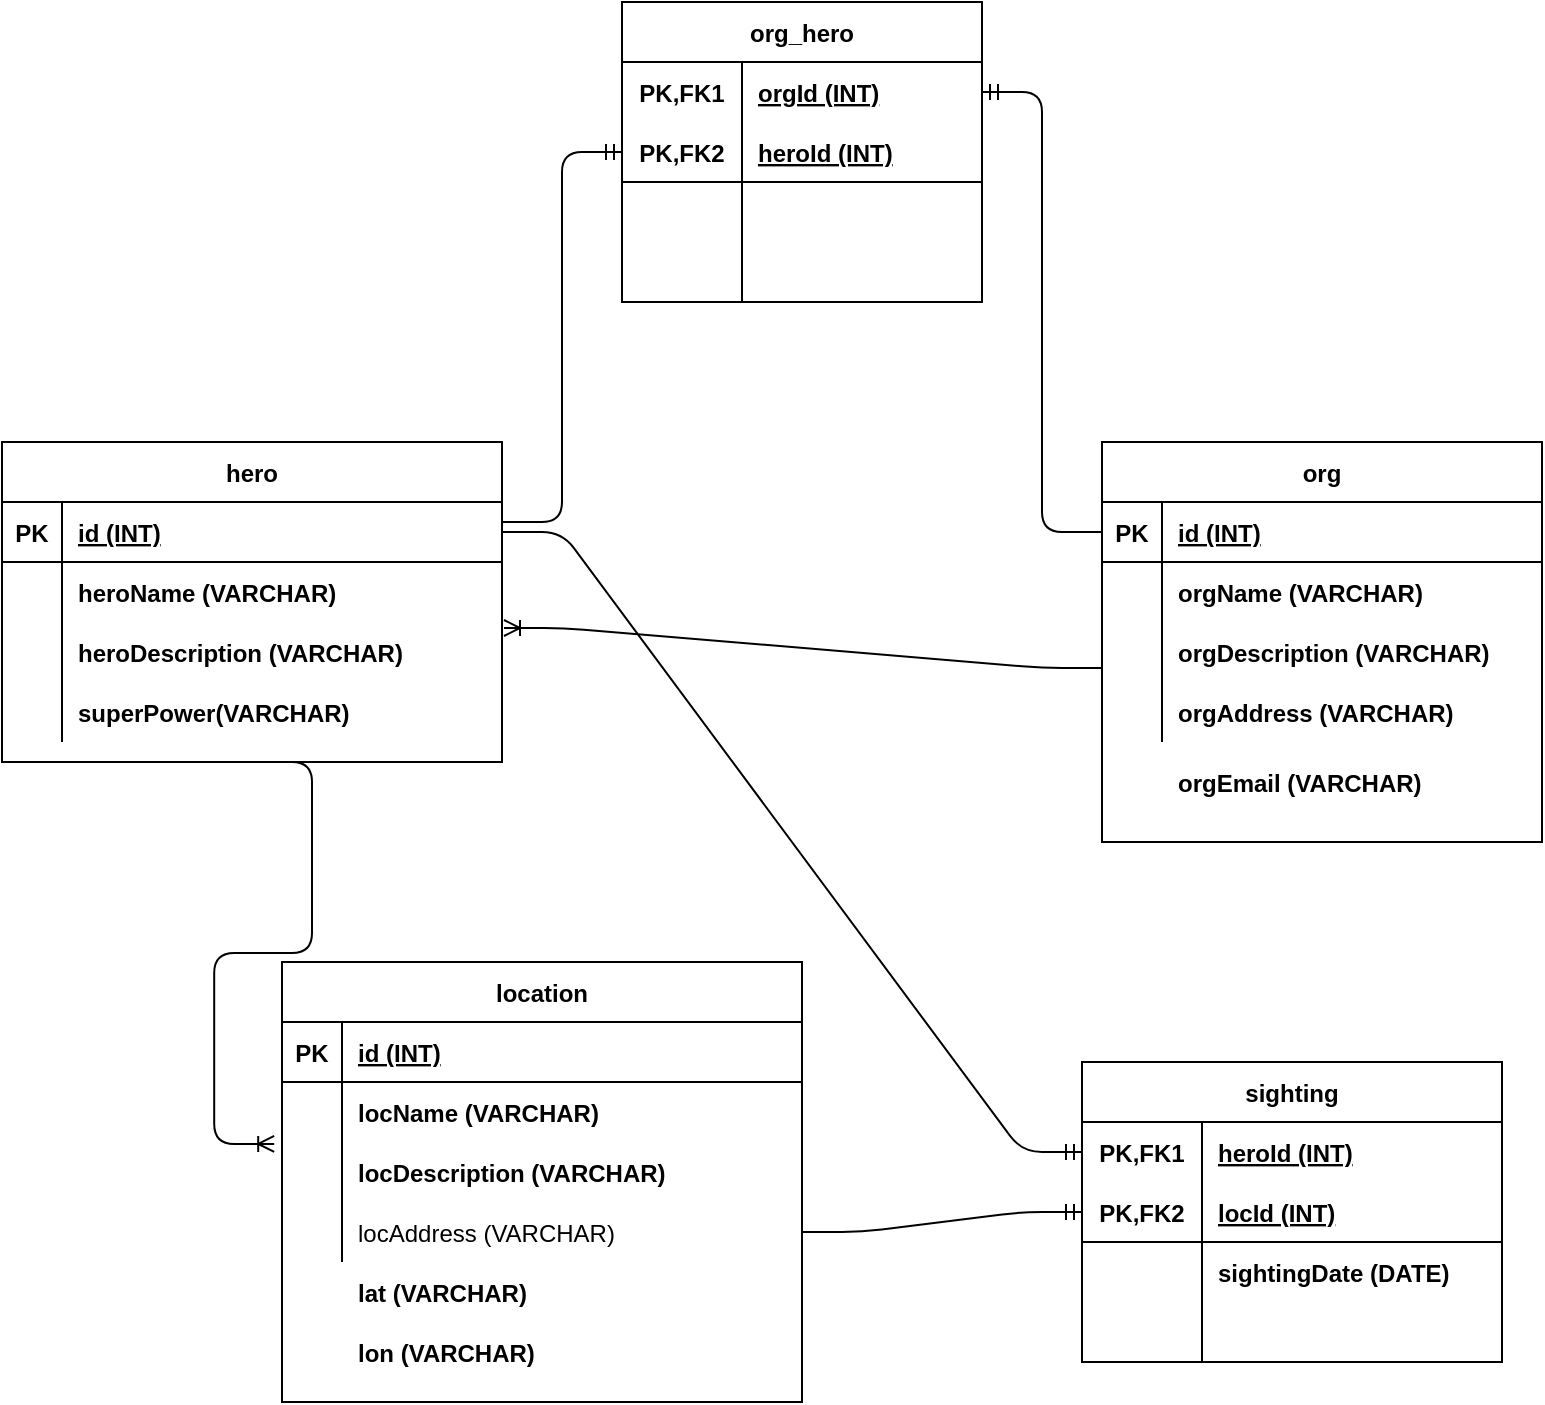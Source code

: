 <mxfile version="14.7.5" type="device"><diagram name="Page-1" id="e56a1550-8fbb-45ad-956c-1786394a9013"><mxGraphModel dx="1422" dy="1630" grid="1" gridSize="10" guides="1" tooltips="1" connect="1" arrows="1" fold="1" page="1" pageScale="1" pageWidth="1100" pageHeight="850" background="none" math="0" shadow="0"><root><mxCell id="0"/><mxCell id="1" parent="0"/><mxCell id="btqOvagxoT4KFBuRqCUV-1" value="hero" style="shape=table;startSize=30;container=1;collapsible=1;childLayout=tableLayout;fixedRows=1;rowLines=0;fontStyle=1;align=center;resizeLast=1;" vertex="1" parent="1"><mxGeometry x="110" y="80" width="250" height="160" as="geometry"/></mxCell><mxCell id="btqOvagxoT4KFBuRqCUV-2" value="" style="shape=partialRectangle;collapsible=0;dropTarget=0;pointerEvents=0;fillColor=none;top=0;left=0;bottom=1;right=0;points=[[0,0.5],[1,0.5]];portConstraint=eastwest;" vertex="1" parent="btqOvagxoT4KFBuRqCUV-1"><mxGeometry y="30" width="250" height="30" as="geometry"/></mxCell><mxCell id="btqOvagxoT4KFBuRqCUV-3" value="PK" style="shape=partialRectangle;connectable=0;fillColor=none;top=0;left=0;bottom=0;right=0;fontStyle=1;overflow=hidden;" vertex="1" parent="btqOvagxoT4KFBuRqCUV-2"><mxGeometry width="30" height="30" as="geometry"/></mxCell><mxCell id="btqOvagxoT4KFBuRqCUV-4" value="id (INT)" style="shape=partialRectangle;connectable=0;fillColor=none;top=0;left=0;bottom=0;right=0;align=left;spacingLeft=6;fontStyle=5;overflow=hidden;" vertex="1" parent="btqOvagxoT4KFBuRqCUV-2"><mxGeometry x="30" width="220" height="30" as="geometry"/></mxCell><mxCell id="btqOvagxoT4KFBuRqCUV-5" value="" style="shape=partialRectangle;collapsible=0;dropTarget=0;pointerEvents=0;fillColor=none;top=0;left=0;bottom=0;right=0;points=[[0,0.5],[1,0.5]];portConstraint=eastwest;" vertex="1" parent="btqOvagxoT4KFBuRqCUV-1"><mxGeometry y="60" width="250" height="30" as="geometry"/></mxCell><mxCell id="btqOvagxoT4KFBuRqCUV-6" value="" style="shape=partialRectangle;connectable=0;fillColor=none;top=0;left=0;bottom=0;right=0;editable=1;overflow=hidden;" vertex="1" parent="btqOvagxoT4KFBuRqCUV-5"><mxGeometry width="30" height="30" as="geometry"/></mxCell><mxCell id="btqOvagxoT4KFBuRqCUV-7" value="heroName (VARCHAR)" style="shape=partialRectangle;connectable=0;fillColor=none;top=0;left=0;bottom=0;right=0;align=left;spacingLeft=6;overflow=hidden;fontStyle=1" vertex="1" parent="btqOvagxoT4KFBuRqCUV-5"><mxGeometry x="30" width="220" height="30" as="geometry"/></mxCell><mxCell id="btqOvagxoT4KFBuRqCUV-8" value="" style="shape=partialRectangle;collapsible=0;dropTarget=0;pointerEvents=0;fillColor=none;top=0;left=0;bottom=0;right=0;points=[[0,0.5],[1,0.5]];portConstraint=eastwest;" vertex="1" parent="btqOvagxoT4KFBuRqCUV-1"><mxGeometry y="90" width="250" height="30" as="geometry"/></mxCell><mxCell id="btqOvagxoT4KFBuRqCUV-9" value="" style="shape=partialRectangle;connectable=0;fillColor=none;top=0;left=0;bottom=0;right=0;editable=1;overflow=hidden;" vertex="1" parent="btqOvagxoT4KFBuRqCUV-8"><mxGeometry width="30" height="30" as="geometry"/></mxCell><mxCell id="btqOvagxoT4KFBuRqCUV-10" value="heroDescription (VARCHAR)" style="shape=partialRectangle;connectable=0;fillColor=none;top=0;left=0;bottom=0;right=0;align=left;spacingLeft=6;overflow=hidden;fontStyle=1" vertex="1" parent="btqOvagxoT4KFBuRqCUV-8"><mxGeometry x="30" width="220" height="30" as="geometry"/></mxCell><mxCell id="btqOvagxoT4KFBuRqCUV-11" value="" style="shape=partialRectangle;collapsible=0;dropTarget=0;pointerEvents=0;fillColor=none;top=0;left=0;bottom=0;right=0;points=[[0,0.5],[1,0.5]];portConstraint=eastwest;" vertex="1" parent="btqOvagxoT4KFBuRqCUV-1"><mxGeometry y="120" width="250" height="30" as="geometry"/></mxCell><mxCell id="btqOvagxoT4KFBuRqCUV-12" value="" style="shape=partialRectangle;connectable=0;fillColor=none;top=0;left=0;bottom=0;right=0;editable=1;overflow=hidden;" vertex="1" parent="btqOvagxoT4KFBuRqCUV-11"><mxGeometry width="30" height="30" as="geometry"/></mxCell><mxCell id="btqOvagxoT4KFBuRqCUV-13" value="superPower(VARCHAR)" style="shape=partialRectangle;connectable=0;fillColor=none;top=0;left=0;bottom=0;right=0;align=left;spacingLeft=6;overflow=hidden;fontStyle=1" vertex="1" parent="btqOvagxoT4KFBuRqCUV-11"><mxGeometry x="30" width="220" height="30" as="geometry"/></mxCell><mxCell id="btqOvagxoT4KFBuRqCUV-56" value="" style="group" vertex="1" connectable="0" parent="1"><mxGeometry x="250" y="340" width="260" height="220" as="geometry"/></mxCell><mxCell id="btqOvagxoT4KFBuRqCUV-40" value="location" style="shape=table;startSize=30;container=1;collapsible=1;childLayout=tableLayout;fixedRows=1;rowLines=0;fontStyle=1;align=center;resizeLast=1;" vertex="1" parent="btqOvagxoT4KFBuRqCUV-56"><mxGeometry width="260" height="220" as="geometry"/></mxCell><mxCell id="btqOvagxoT4KFBuRqCUV-41" value="" style="shape=partialRectangle;collapsible=0;dropTarget=0;pointerEvents=0;fillColor=none;top=0;left=0;bottom=1;right=0;points=[[0,0.5],[1,0.5]];portConstraint=eastwest;" vertex="1" parent="btqOvagxoT4KFBuRqCUV-40"><mxGeometry y="30" width="260" height="30" as="geometry"/></mxCell><mxCell id="btqOvagxoT4KFBuRqCUV-42" value="PK" style="shape=partialRectangle;connectable=0;fillColor=none;top=0;left=0;bottom=0;right=0;fontStyle=1;overflow=hidden;" vertex="1" parent="btqOvagxoT4KFBuRqCUV-41"><mxGeometry width="30" height="30" as="geometry"/></mxCell><mxCell id="btqOvagxoT4KFBuRqCUV-43" value="id (INT)" style="shape=partialRectangle;connectable=0;fillColor=none;top=0;left=0;bottom=0;right=0;align=left;spacingLeft=6;fontStyle=5;overflow=hidden;" vertex="1" parent="btqOvagxoT4KFBuRqCUV-41"><mxGeometry x="30" width="230" height="30" as="geometry"/></mxCell><mxCell id="btqOvagxoT4KFBuRqCUV-44" value="" style="shape=partialRectangle;collapsible=0;dropTarget=0;pointerEvents=0;fillColor=none;top=0;left=0;bottom=0;right=0;points=[[0,0.5],[1,0.5]];portConstraint=eastwest;" vertex="1" parent="btqOvagxoT4KFBuRqCUV-40"><mxGeometry y="60" width="260" height="30" as="geometry"/></mxCell><mxCell id="btqOvagxoT4KFBuRqCUV-45" value="" style="shape=partialRectangle;connectable=0;fillColor=none;top=0;left=0;bottom=0;right=0;editable=1;overflow=hidden;" vertex="1" parent="btqOvagxoT4KFBuRqCUV-44"><mxGeometry width="30" height="30" as="geometry"/></mxCell><mxCell id="btqOvagxoT4KFBuRqCUV-46" value="locName (VARCHAR)" style="shape=partialRectangle;connectable=0;fillColor=none;top=0;left=0;bottom=0;right=0;align=left;spacingLeft=6;overflow=hidden;fontStyle=1" vertex="1" parent="btqOvagxoT4KFBuRqCUV-44"><mxGeometry x="30" width="230" height="30" as="geometry"/></mxCell><mxCell id="btqOvagxoT4KFBuRqCUV-47" value="" style="shape=partialRectangle;collapsible=0;dropTarget=0;pointerEvents=0;fillColor=none;top=0;left=0;bottom=0;right=0;points=[[0,0.5],[1,0.5]];portConstraint=eastwest;" vertex="1" parent="btqOvagxoT4KFBuRqCUV-40"><mxGeometry y="90" width="260" height="30" as="geometry"/></mxCell><mxCell id="btqOvagxoT4KFBuRqCUV-48" value="" style="shape=partialRectangle;connectable=0;fillColor=none;top=0;left=0;bottom=0;right=0;editable=1;overflow=hidden;" vertex="1" parent="btqOvagxoT4KFBuRqCUV-47"><mxGeometry width="30" height="30" as="geometry"/></mxCell><mxCell id="btqOvagxoT4KFBuRqCUV-49" value="locDescription (VARCHAR)" style="shape=partialRectangle;connectable=0;fillColor=none;top=0;left=0;bottom=0;right=0;align=left;spacingLeft=6;overflow=hidden;fontStyle=1" vertex="1" parent="btqOvagxoT4KFBuRqCUV-47"><mxGeometry x="30" width="230" height="30" as="geometry"/></mxCell><mxCell id="btqOvagxoT4KFBuRqCUV-50" value="" style="shape=partialRectangle;collapsible=0;dropTarget=0;pointerEvents=0;fillColor=none;top=0;left=0;bottom=0;right=0;points=[[0,0.5],[1,0.5]];portConstraint=eastwest;" vertex="1" parent="btqOvagxoT4KFBuRqCUV-40"><mxGeometry y="120" width="260" height="30" as="geometry"/></mxCell><mxCell id="btqOvagxoT4KFBuRqCUV-51" value="" style="shape=partialRectangle;connectable=0;fillColor=none;top=0;left=0;bottom=0;right=0;editable=1;overflow=hidden;" vertex="1" parent="btqOvagxoT4KFBuRqCUV-50"><mxGeometry width="30" height="30" as="geometry"/></mxCell><mxCell id="btqOvagxoT4KFBuRqCUV-52" value="locAddress (VARCHAR)" style="shape=partialRectangle;connectable=0;fillColor=none;top=0;left=0;bottom=0;right=0;align=left;spacingLeft=6;overflow=hidden;fontStyle=0" vertex="1" parent="btqOvagxoT4KFBuRqCUV-50"><mxGeometry x="30" width="230" height="30" as="geometry"/></mxCell><mxCell id="btqOvagxoT4KFBuRqCUV-54" value="lat (VARCHAR)" style="shape=partialRectangle;connectable=0;fillColor=none;top=0;left=0;bottom=0;right=0;align=left;spacingLeft=6;overflow=hidden;fontStyle=1" vertex="1" parent="btqOvagxoT4KFBuRqCUV-56"><mxGeometry x="30" y="150" width="230" height="30" as="geometry"/></mxCell><mxCell id="btqOvagxoT4KFBuRqCUV-55" value="lon (VARCHAR)" style="shape=partialRectangle;connectable=0;fillColor=none;top=0;left=0;bottom=0;right=0;align=left;spacingLeft=6;overflow=hidden;fontStyle=1" vertex="1" parent="btqOvagxoT4KFBuRqCUV-56"><mxGeometry x="30" y="180" width="230" height="30" as="geometry"/></mxCell><mxCell id="btqOvagxoT4KFBuRqCUV-72" value="" style="group" vertex="1" connectable="0" parent="1"><mxGeometry x="660" y="80" width="220" height="200" as="geometry"/></mxCell><mxCell id="btqOvagxoT4KFBuRqCUV-57" value="org" style="shape=table;startSize=30;container=1;collapsible=1;childLayout=tableLayout;fixedRows=1;rowLines=0;fontStyle=1;align=center;resizeLast=1;" vertex="1" parent="btqOvagxoT4KFBuRqCUV-72"><mxGeometry width="220" height="200" as="geometry"/></mxCell><mxCell id="btqOvagxoT4KFBuRqCUV-58" value="" style="shape=partialRectangle;collapsible=0;dropTarget=0;pointerEvents=0;fillColor=none;top=0;left=0;bottom=1;right=0;points=[[0,0.5],[1,0.5]];portConstraint=eastwest;" vertex="1" parent="btqOvagxoT4KFBuRqCUV-57"><mxGeometry y="30" width="220" height="30" as="geometry"/></mxCell><mxCell id="btqOvagxoT4KFBuRqCUV-59" value="PK" style="shape=partialRectangle;connectable=0;fillColor=none;top=0;left=0;bottom=0;right=0;fontStyle=1;overflow=hidden;" vertex="1" parent="btqOvagxoT4KFBuRqCUV-58"><mxGeometry width="30" height="30" as="geometry"/></mxCell><mxCell id="btqOvagxoT4KFBuRqCUV-60" value="id (INT)" style="shape=partialRectangle;connectable=0;fillColor=none;top=0;left=0;bottom=0;right=0;align=left;spacingLeft=6;fontStyle=5;overflow=hidden;" vertex="1" parent="btqOvagxoT4KFBuRqCUV-58"><mxGeometry x="30" width="190" height="30" as="geometry"/></mxCell><mxCell id="btqOvagxoT4KFBuRqCUV-61" value="" style="shape=partialRectangle;collapsible=0;dropTarget=0;pointerEvents=0;fillColor=none;top=0;left=0;bottom=0;right=0;points=[[0,0.5],[1,0.5]];portConstraint=eastwest;" vertex="1" parent="btqOvagxoT4KFBuRqCUV-57"><mxGeometry y="60" width="220" height="30" as="geometry"/></mxCell><mxCell id="btqOvagxoT4KFBuRqCUV-62" value="" style="shape=partialRectangle;connectable=0;fillColor=none;top=0;left=0;bottom=0;right=0;editable=1;overflow=hidden;" vertex="1" parent="btqOvagxoT4KFBuRqCUV-61"><mxGeometry width="30" height="30" as="geometry"/></mxCell><mxCell id="btqOvagxoT4KFBuRqCUV-63" value="orgName (VARCHAR)" style="shape=partialRectangle;connectable=0;fillColor=none;top=0;left=0;bottom=0;right=0;align=left;spacingLeft=6;overflow=hidden;fontStyle=1" vertex="1" parent="btqOvagxoT4KFBuRqCUV-61"><mxGeometry x="30" width="190" height="30" as="geometry"/></mxCell><mxCell id="btqOvagxoT4KFBuRqCUV-64" value="" style="shape=partialRectangle;collapsible=0;dropTarget=0;pointerEvents=0;fillColor=none;top=0;left=0;bottom=0;right=0;points=[[0,0.5],[1,0.5]];portConstraint=eastwest;" vertex="1" parent="btqOvagxoT4KFBuRqCUV-57"><mxGeometry y="90" width="220" height="30" as="geometry"/></mxCell><mxCell id="btqOvagxoT4KFBuRqCUV-65" value="" style="shape=partialRectangle;connectable=0;fillColor=none;top=0;left=0;bottom=0;right=0;editable=1;overflow=hidden;" vertex="1" parent="btqOvagxoT4KFBuRqCUV-64"><mxGeometry width="30" height="30" as="geometry"/></mxCell><mxCell id="btqOvagxoT4KFBuRqCUV-66" value="orgDescription (VARCHAR)" style="shape=partialRectangle;connectable=0;fillColor=none;top=0;left=0;bottom=0;right=0;align=left;spacingLeft=6;overflow=hidden;fontStyle=1" vertex="1" parent="btqOvagxoT4KFBuRqCUV-64"><mxGeometry x="30" width="190" height="30" as="geometry"/></mxCell><mxCell id="btqOvagxoT4KFBuRqCUV-67" value="" style="shape=partialRectangle;collapsible=0;dropTarget=0;pointerEvents=0;fillColor=none;top=0;left=0;bottom=0;right=0;points=[[0,0.5],[1,0.5]];portConstraint=eastwest;" vertex="1" parent="btqOvagxoT4KFBuRqCUV-57"><mxGeometry y="120" width="220" height="30" as="geometry"/></mxCell><mxCell id="btqOvagxoT4KFBuRqCUV-68" value="" style="shape=partialRectangle;connectable=0;fillColor=none;top=0;left=0;bottom=0;right=0;editable=1;overflow=hidden;" vertex="1" parent="btqOvagxoT4KFBuRqCUV-67"><mxGeometry width="30" height="30" as="geometry"/></mxCell><mxCell id="btqOvagxoT4KFBuRqCUV-69" value="orgAddress (VARCHAR)" style="shape=partialRectangle;connectable=0;fillColor=none;top=0;left=0;bottom=0;right=0;align=left;spacingLeft=6;overflow=hidden;fontStyle=1" vertex="1" parent="btqOvagxoT4KFBuRqCUV-67"><mxGeometry x="30" width="190" height="30" as="geometry"/></mxCell><mxCell id="btqOvagxoT4KFBuRqCUV-71" value="orgEmail (VARCHAR)" style="shape=partialRectangle;connectable=0;fillColor=none;top=0;left=0;bottom=0;right=0;align=left;spacingLeft=6;overflow=hidden;fontStyle=1" vertex="1" parent="btqOvagxoT4KFBuRqCUV-72"><mxGeometry x="30" y="155" width="190" height="30" as="geometry"/></mxCell><mxCell id="btqOvagxoT4KFBuRqCUV-73" value="" style="edgeStyle=entityRelationEdgeStyle;fontSize=12;html=1;endArrow=ERoneToMany;exitX=0;exitY=0.767;exitDx=0;exitDy=0;exitPerimeter=0;entryX=1.004;entryY=0.1;entryDx=0;entryDy=0;entryPerimeter=0;" edge="1" parent="1" source="btqOvagxoT4KFBuRqCUV-64" target="btqOvagxoT4KFBuRqCUV-8"><mxGeometry width="100" height="100" relative="1" as="geometry"><mxPoint x="380" y="480" as="sourcePoint"/><mxPoint x="480" y="380" as="targetPoint"/></mxGeometry></mxCell><mxCell id="btqOvagxoT4KFBuRqCUV-75" value="" style="edgeStyle=entityRelationEdgeStyle;fontSize=12;html=1;endArrow=ERoneToMany;exitX=0.5;exitY=1;exitDx=0;exitDy=0;entryX=-0.015;entryY=0.033;entryDx=0;entryDy=0;entryPerimeter=0;" edge="1" parent="1" source="btqOvagxoT4KFBuRqCUV-1" target="btqOvagxoT4KFBuRqCUV-47"><mxGeometry width="100" height="100" relative="1" as="geometry"><mxPoint x="400" y="340" as="sourcePoint"/><mxPoint x="440" y="420" as="targetPoint"/></mxGeometry></mxCell><mxCell id="btqOvagxoT4KFBuRqCUV-89" value="sighting" style="shape=table;startSize=30;container=1;collapsible=1;childLayout=tableLayout;fixedRows=1;rowLines=0;fontStyle=1;align=center;resizeLast=1;" vertex="1" parent="1"><mxGeometry x="650" y="390" width="210" height="150" as="geometry"/></mxCell><mxCell id="btqOvagxoT4KFBuRqCUV-90" value="" style="shape=partialRectangle;collapsible=0;dropTarget=0;pointerEvents=0;fillColor=none;top=0;left=0;bottom=0;right=0;points=[[0,0.5],[1,0.5]];portConstraint=eastwest;" vertex="1" parent="btqOvagxoT4KFBuRqCUV-89"><mxGeometry y="30" width="210" height="30" as="geometry"/></mxCell><mxCell id="btqOvagxoT4KFBuRqCUV-91" value="PK,FK1" style="shape=partialRectangle;connectable=0;fillColor=none;top=0;left=0;bottom=0;right=0;fontStyle=1;overflow=hidden;" vertex="1" parent="btqOvagxoT4KFBuRqCUV-90"><mxGeometry width="60" height="30" as="geometry"/></mxCell><mxCell id="btqOvagxoT4KFBuRqCUV-92" value="heroId (INT)" style="shape=partialRectangle;connectable=0;fillColor=none;top=0;left=0;bottom=0;right=0;align=left;spacingLeft=6;fontStyle=5;overflow=hidden;" vertex="1" parent="btqOvagxoT4KFBuRqCUV-90"><mxGeometry x="60" width="150" height="30" as="geometry"/></mxCell><mxCell id="btqOvagxoT4KFBuRqCUV-93" value="" style="shape=partialRectangle;collapsible=0;dropTarget=0;pointerEvents=0;fillColor=none;top=0;left=0;bottom=1;right=0;points=[[0,0.5],[1,0.5]];portConstraint=eastwest;" vertex="1" parent="btqOvagxoT4KFBuRqCUV-89"><mxGeometry y="60" width="210" height="30" as="geometry"/></mxCell><mxCell id="btqOvagxoT4KFBuRqCUV-94" value="PK,FK2" style="shape=partialRectangle;connectable=0;fillColor=none;top=0;left=0;bottom=0;right=0;fontStyle=1;overflow=hidden;" vertex="1" parent="btqOvagxoT4KFBuRqCUV-93"><mxGeometry width="60" height="30" as="geometry"/></mxCell><mxCell id="btqOvagxoT4KFBuRqCUV-95" value="locId (INT)" style="shape=partialRectangle;connectable=0;fillColor=none;top=0;left=0;bottom=0;right=0;align=left;spacingLeft=6;fontStyle=5;overflow=hidden;" vertex="1" parent="btqOvagxoT4KFBuRqCUV-93"><mxGeometry x="60" width="150" height="30" as="geometry"/></mxCell><mxCell id="btqOvagxoT4KFBuRqCUV-96" value="" style="shape=partialRectangle;collapsible=0;dropTarget=0;pointerEvents=0;fillColor=none;top=0;left=0;bottom=0;right=0;points=[[0,0.5],[1,0.5]];portConstraint=eastwest;" vertex="1" parent="btqOvagxoT4KFBuRqCUV-89"><mxGeometry y="90" width="210" height="30" as="geometry"/></mxCell><mxCell id="btqOvagxoT4KFBuRqCUV-97" value="" style="shape=partialRectangle;connectable=0;fillColor=none;top=0;left=0;bottom=0;right=0;editable=1;overflow=hidden;" vertex="1" parent="btqOvagxoT4KFBuRqCUV-96"><mxGeometry width="60" height="30" as="geometry"/></mxCell><mxCell id="btqOvagxoT4KFBuRqCUV-98" value="sightingDate (DATE)" style="shape=partialRectangle;connectable=0;fillColor=none;top=0;left=0;bottom=0;right=0;align=left;spacingLeft=6;overflow=hidden;fontStyle=1" vertex="1" parent="btqOvagxoT4KFBuRqCUV-96"><mxGeometry x="60" width="150" height="30" as="geometry"/></mxCell><mxCell id="btqOvagxoT4KFBuRqCUV-99" value="" style="shape=partialRectangle;collapsible=0;dropTarget=0;pointerEvents=0;fillColor=none;top=0;left=0;bottom=0;right=0;points=[[0,0.5],[1,0.5]];portConstraint=eastwest;" vertex="1" parent="btqOvagxoT4KFBuRqCUV-89"><mxGeometry y="120" width="210" height="30" as="geometry"/></mxCell><mxCell id="btqOvagxoT4KFBuRqCUV-100" value="" style="shape=partialRectangle;connectable=0;fillColor=none;top=0;left=0;bottom=0;right=0;editable=1;overflow=hidden;" vertex="1" parent="btqOvagxoT4KFBuRqCUV-99"><mxGeometry width="60" height="30" as="geometry"/></mxCell><mxCell id="btqOvagxoT4KFBuRqCUV-101" value="" style="shape=partialRectangle;connectable=0;fillColor=none;top=0;left=0;bottom=0;right=0;align=left;spacingLeft=6;overflow=hidden;" vertex="1" parent="btqOvagxoT4KFBuRqCUV-99"><mxGeometry x="60" width="150" height="30" as="geometry"/></mxCell><mxCell id="btqOvagxoT4KFBuRqCUV-102" value="" style="edgeStyle=entityRelationEdgeStyle;fontSize=12;html=1;endArrow=ERmandOne;exitX=1;exitY=0.5;exitDx=0;exitDy=0;entryX=0;entryY=0.5;entryDx=0;entryDy=0;" edge="1" parent="1" source="btqOvagxoT4KFBuRqCUV-50" target="btqOvagxoT4KFBuRqCUV-93"><mxGeometry width="100" height="100" relative="1" as="geometry"><mxPoint x="510" y="460" as="sourcePoint"/><mxPoint x="610" y="360" as="targetPoint"/></mxGeometry></mxCell><mxCell id="btqOvagxoT4KFBuRqCUV-103" value="" style="edgeStyle=entityRelationEdgeStyle;fontSize=12;html=1;endArrow=ERmandOne;exitX=1;exitY=0.5;exitDx=0;exitDy=0;entryX=0;entryY=0.5;entryDx=0;entryDy=0;" edge="1" parent="1" source="btqOvagxoT4KFBuRqCUV-2" target="btqOvagxoT4KFBuRqCUV-90"><mxGeometry width="100" height="100" relative="1" as="geometry"><mxPoint x="410" y="290" as="sourcePoint"/><mxPoint x="510" y="190" as="targetPoint"/></mxGeometry></mxCell><mxCell id="btqOvagxoT4KFBuRqCUV-104" value="org_hero" style="shape=table;startSize=30;container=1;collapsible=1;childLayout=tableLayout;fixedRows=1;rowLines=0;fontStyle=1;align=center;resizeLast=1;" vertex="1" parent="1"><mxGeometry x="420" y="-140" width="180" height="150" as="geometry"/></mxCell><mxCell id="btqOvagxoT4KFBuRqCUV-105" value="" style="shape=partialRectangle;collapsible=0;dropTarget=0;pointerEvents=0;fillColor=none;top=0;left=0;bottom=0;right=0;points=[[0,0.5],[1,0.5]];portConstraint=eastwest;" vertex="1" parent="btqOvagxoT4KFBuRqCUV-104"><mxGeometry y="30" width="180" height="30" as="geometry"/></mxCell><mxCell id="btqOvagxoT4KFBuRqCUV-106" value="PK,FK1" style="shape=partialRectangle;connectable=0;fillColor=none;top=0;left=0;bottom=0;right=0;fontStyle=1;overflow=hidden;" vertex="1" parent="btqOvagxoT4KFBuRqCUV-105"><mxGeometry width="60" height="30" as="geometry"/></mxCell><mxCell id="btqOvagxoT4KFBuRqCUV-107" value="orgId (INT)" style="shape=partialRectangle;connectable=0;fillColor=none;top=0;left=0;bottom=0;right=0;align=left;spacingLeft=6;fontStyle=5;overflow=hidden;" vertex="1" parent="btqOvagxoT4KFBuRqCUV-105"><mxGeometry x="60" width="120" height="30" as="geometry"/></mxCell><mxCell id="btqOvagxoT4KFBuRqCUV-108" value="" style="shape=partialRectangle;collapsible=0;dropTarget=0;pointerEvents=0;fillColor=none;top=0;left=0;bottom=1;right=0;points=[[0,0.5],[1,0.5]];portConstraint=eastwest;" vertex="1" parent="btqOvagxoT4KFBuRqCUV-104"><mxGeometry y="60" width="180" height="30" as="geometry"/></mxCell><mxCell id="btqOvagxoT4KFBuRqCUV-109" value="PK,FK2" style="shape=partialRectangle;connectable=0;fillColor=none;top=0;left=0;bottom=0;right=0;fontStyle=1;overflow=hidden;" vertex="1" parent="btqOvagxoT4KFBuRqCUV-108"><mxGeometry width="60" height="30" as="geometry"/></mxCell><mxCell id="btqOvagxoT4KFBuRqCUV-110" value="heroId (INT)" style="shape=partialRectangle;connectable=0;fillColor=none;top=0;left=0;bottom=0;right=0;align=left;spacingLeft=6;fontStyle=5;overflow=hidden;" vertex="1" parent="btqOvagxoT4KFBuRqCUV-108"><mxGeometry x="60" width="120" height="30" as="geometry"/></mxCell><mxCell id="btqOvagxoT4KFBuRqCUV-111" value="" style="shape=partialRectangle;collapsible=0;dropTarget=0;pointerEvents=0;fillColor=none;top=0;left=0;bottom=0;right=0;points=[[0,0.5],[1,0.5]];portConstraint=eastwest;" vertex="1" parent="btqOvagxoT4KFBuRqCUV-104"><mxGeometry y="90" width="180" height="30" as="geometry"/></mxCell><mxCell id="btqOvagxoT4KFBuRqCUV-112" value="" style="shape=partialRectangle;connectable=0;fillColor=none;top=0;left=0;bottom=0;right=0;editable=1;overflow=hidden;" vertex="1" parent="btqOvagxoT4KFBuRqCUV-111"><mxGeometry width="60" height="30" as="geometry"/></mxCell><mxCell id="btqOvagxoT4KFBuRqCUV-113" value="" style="shape=partialRectangle;connectable=0;fillColor=none;top=0;left=0;bottom=0;right=0;align=left;spacingLeft=6;overflow=hidden;" vertex="1" parent="btqOvagxoT4KFBuRqCUV-111"><mxGeometry x="60" width="120" height="30" as="geometry"/></mxCell><mxCell id="btqOvagxoT4KFBuRqCUV-114" value="" style="shape=partialRectangle;collapsible=0;dropTarget=0;pointerEvents=0;fillColor=none;top=0;left=0;bottom=0;right=0;points=[[0,0.5],[1,0.5]];portConstraint=eastwest;" vertex="1" parent="btqOvagxoT4KFBuRqCUV-104"><mxGeometry y="120" width="180" height="30" as="geometry"/></mxCell><mxCell id="btqOvagxoT4KFBuRqCUV-115" value="" style="shape=partialRectangle;connectable=0;fillColor=none;top=0;left=0;bottom=0;right=0;editable=1;overflow=hidden;" vertex="1" parent="btqOvagxoT4KFBuRqCUV-114"><mxGeometry width="60" height="30" as="geometry"/></mxCell><mxCell id="btqOvagxoT4KFBuRqCUV-116" value="" style="shape=partialRectangle;connectable=0;fillColor=none;top=0;left=0;bottom=0;right=0;align=left;spacingLeft=6;overflow=hidden;" vertex="1" parent="btqOvagxoT4KFBuRqCUV-114"><mxGeometry x="60" width="120" height="30" as="geometry"/></mxCell><mxCell id="btqOvagxoT4KFBuRqCUV-117" value="" style="edgeStyle=entityRelationEdgeStyle;fontSize=12;html=1;endArrow=ERmandOne;entryX=1;entryY=0.5;entryDx=0;entryDy=0;exitX=0;exitY=0.5;exitDx=0;exitDy=0;" edge="1" parent="1" source="btqOvagxoT4KFBuRqCUV-58" target="btqOvagxoT4KFBuRqCUV-105"><mxGeometry width="100" height="100" relative="1" as="geometry"><mxPoint x="620" y="10" as="sourcePoint"/><mxPoint x="720" y="-90" as="targetPoint"/></mxGeometry></mxCell><mxCell id="btqOvagxoT4KFBuRqCUV-118" value="" style="edgeStyle=entityRelationEdgeStyle;fontSize=12;html=1;endArrow=ERmandOne;exitX=1;exitY=0.25;exitDx=0;exitDy=0;entryX=0;entryY=0.5;entryDx=0;entryDy=0;" edge="1" parent="1" source="btqOvagxoT4KFBuRqCUV-1" target="btqOvagxoT4KFBuRqCUV-108"><mxGeometry width="100" height="100" relative="1" as="geometry"><mxPoint x="310" y="30" as="sourcePoint"/><mxPoint x="410" y="-70" as="targetPoint"/></mxGeometry></mxCell></root></mxGraphModel></diagram></mxfile>